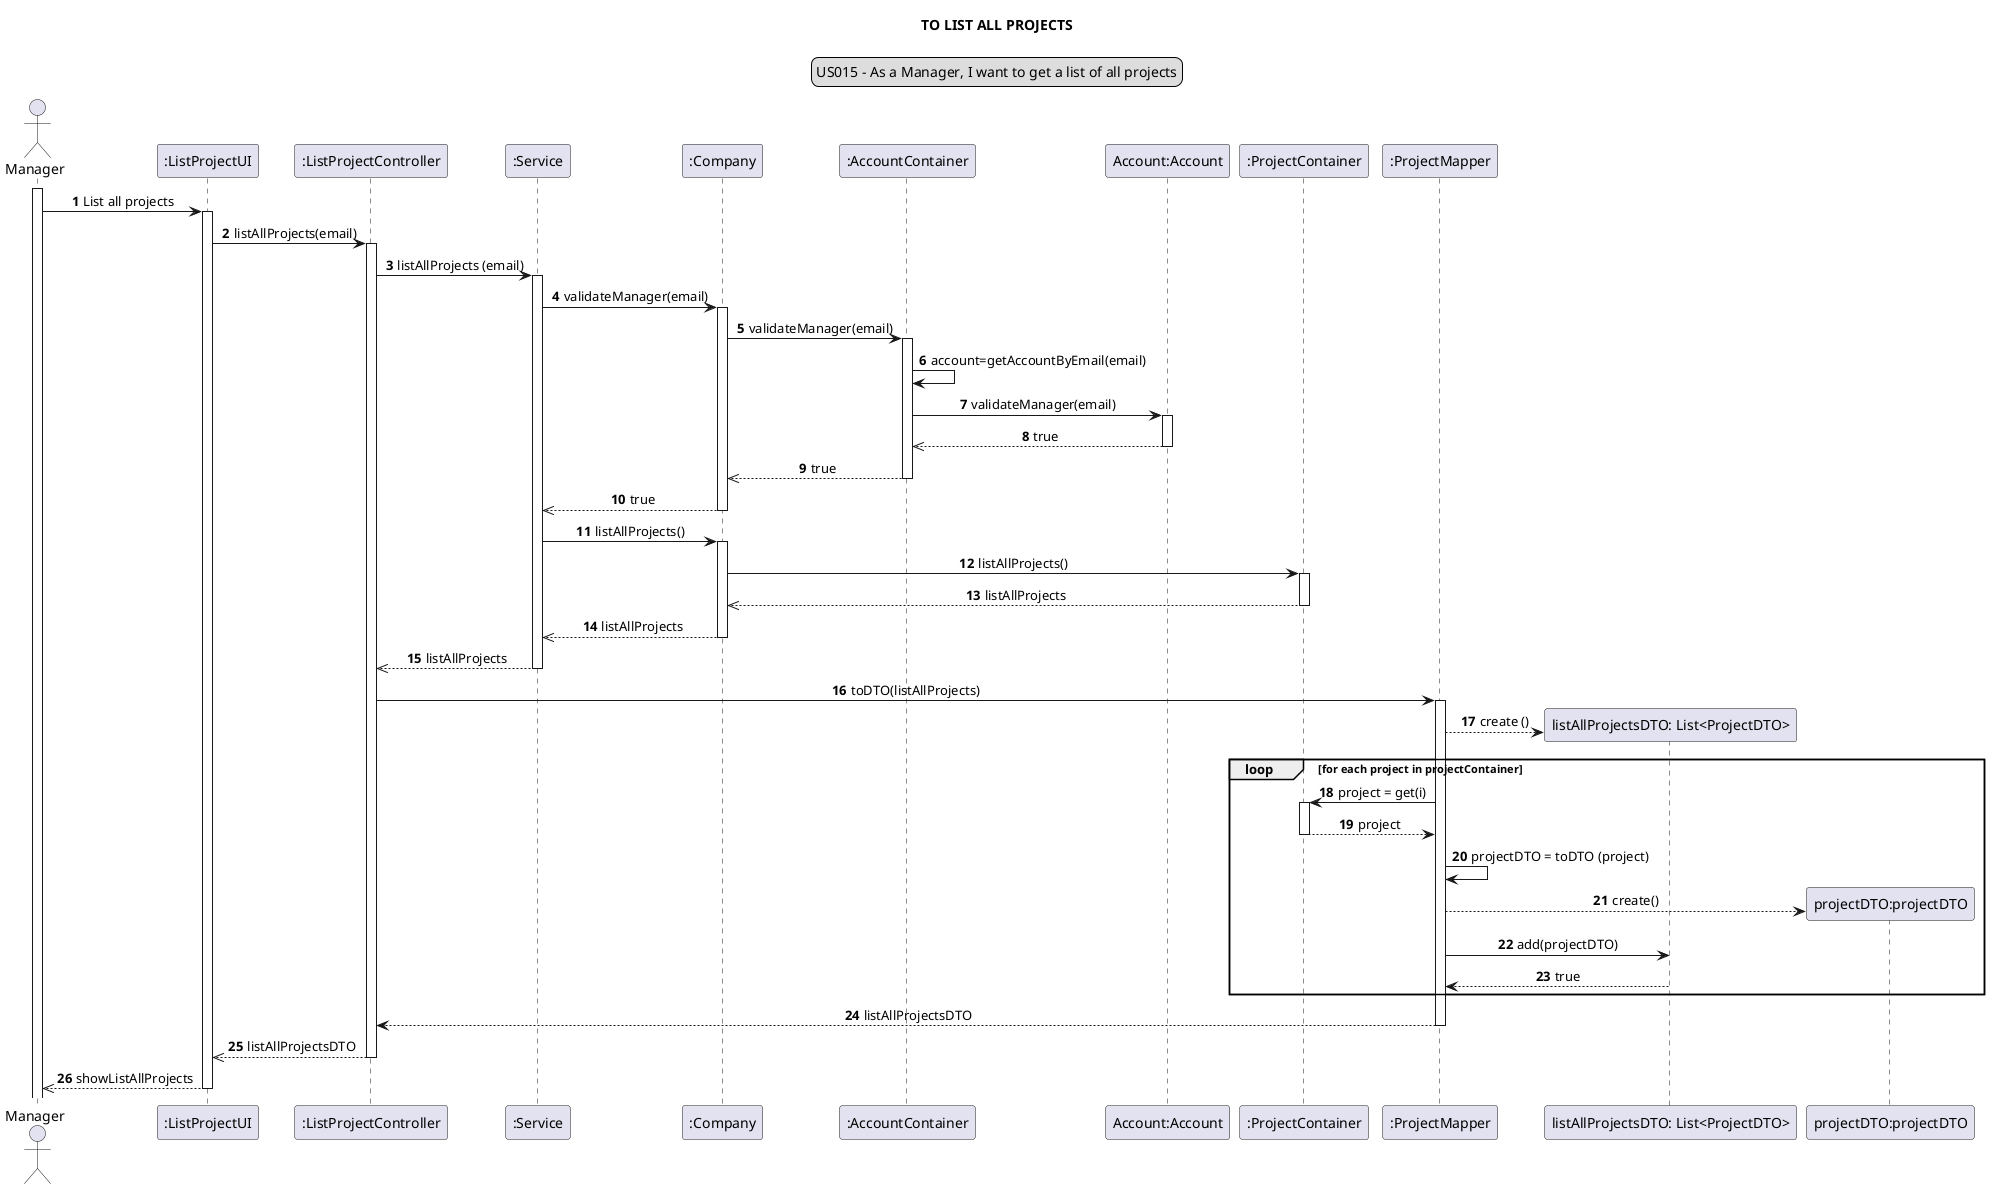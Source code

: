 @startuml
skinparam sequenceMessageAlign center
title TO LIST ALL PROJECTS
legend top
US015 - As a Manager, I want to get a list of all projects
end legend
autonumber
actor Manager
participant ":ListProjectUI" as ui
participant ":ListProjectController" as controller
participant ":Service" as ser
participant ":Company" as company
participant ":AccountContainer" as ac
participant "Account:Account" as a
participant ":ProjectContainer" as container
participant ":ProjectMapper" as mapper
participant "listAllProjectsDTO: List<ProjectDTO>" as list
participant "projectDTO:projectDTO" as DTO

activate Manager
Manager -> ui: List all projects
activate ui
ui -> controller: listAllProjects(email)
activate controller
controller -> ser: listAllProjects (email)
activate ser
 ser -> company: validateManager(email)
 activate company
 company -> ac: validateManager(email)
  activate ac
 ac -> ac: account=getAccountByEmail(email)
 ac -> a: validateManager(email)
 activate a
 a -->> ac: true
 deactivate a
 ac -->> company: true
 deactivate ac
 company -->> ser: true
 deactivate company
ser -> company: listAllProjects()
activate company
company -> container: listAllProjects()
activate container
container -->> company: listAllProjects
deactivate container
company -->> ser: listAllProjects
deactivate company
ser -->> controller: listAllProjects
deactivate ser
controller -> mapper: toDTO(listAllProjects)
activate mapper
create list
mapper --> list: create ()
loop for each project in projectContainer
mapper -> container: project = get(i)
activate container
container --> mapper: project
deactivate container
mapper -> mapper : projectDTO = toDTO (project)
create DTO
mapper --> DTO : create()
mapper ->list :add(projectDTO)
list --> mapper : true
end loop
mapper --> controller :listAllProjectsDTO
deactivate mapper
controller -->> ui: listAllProjectsDTO
deactivate controller
ui -->>Manager: showListAllProjects
deactivate ui
@enduml